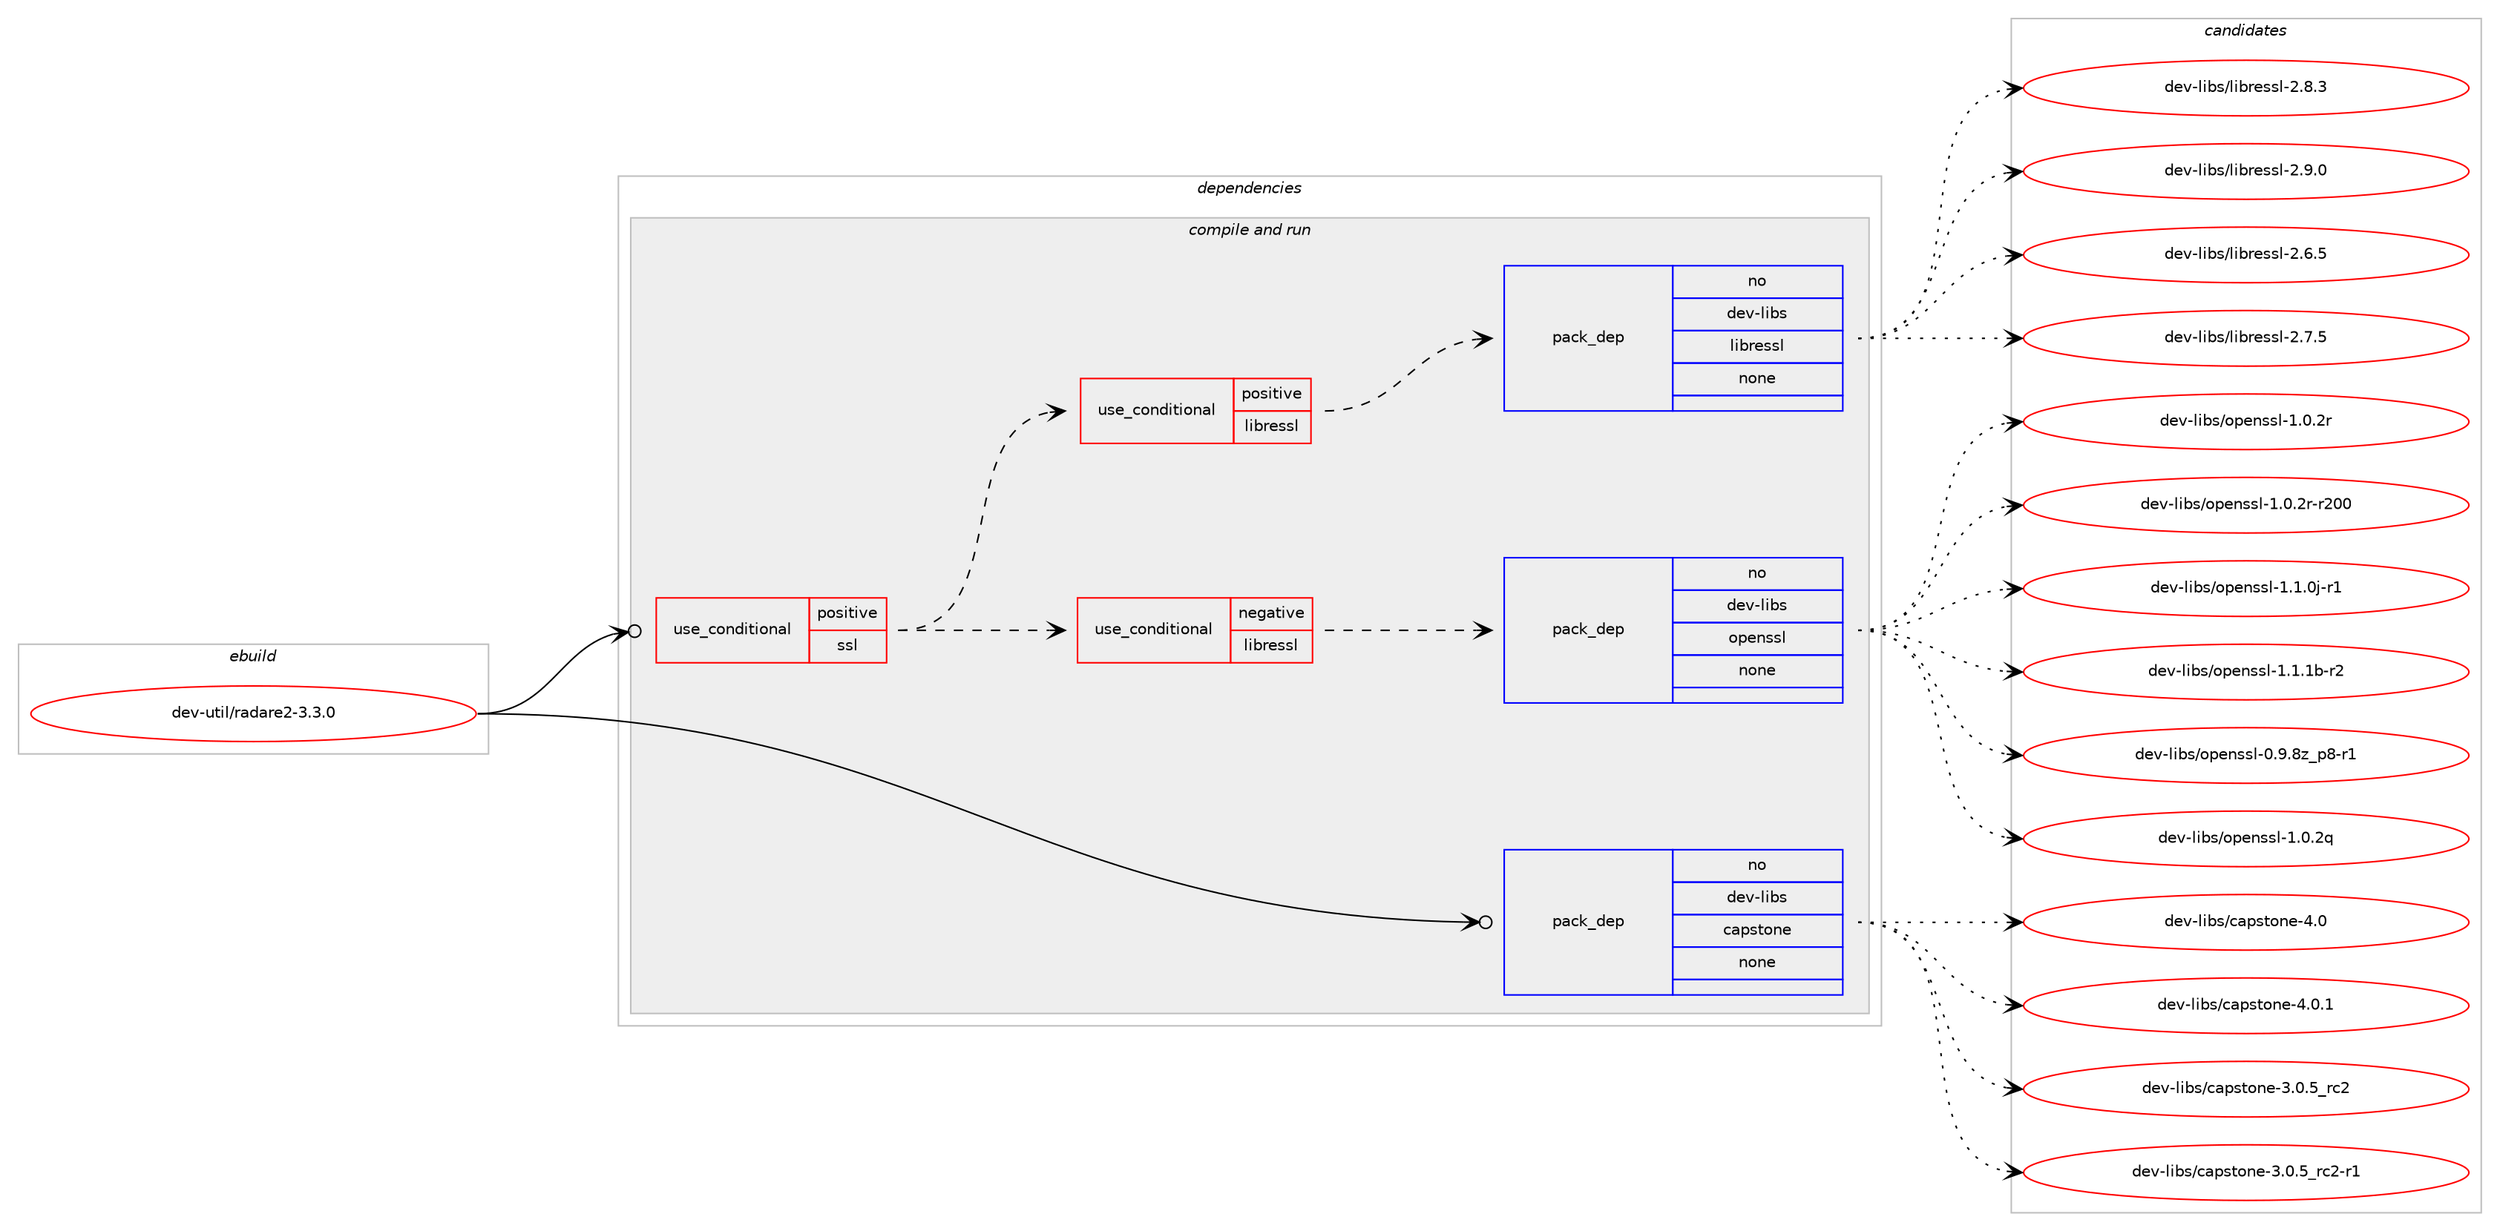 digraph prolog {

# *************
# Graph options
# *************

newrank=true;
concentrate=true;
compound=true;
graph [rankdir=LR,fontname=Helvetica,fontsize=10,ranksep=1.5];#, ranksep=2.5, nodesep=0.2];
edge  [arrowhead=vee];
node  [fontname=Helvetica,fontsize=10];

# **********
# The ebuild
# **********

subgraph cluster_leftcol {
color=gray;
rank=same;
label=<<i>ebuild</i>>;
id [label="dev-util/radare2-3.3.0", color=red, width=4, href="../dev-util/radare2-3.3.0.svg"];
}

# ****************
# The dependencies
# ****************

subgraph cluster_midcol {
color=gray;
label=<<i>dependencies</i>>;
subgraph cluster_compile {
fillcolor="#eeeeee";
style=filled;
label=<<i>compile</i>>;
}
subgraph cluster_compileandrun {
fillcolor="#eeeeee";
style=filled;
label=<<i>compile and run</i>>;
subgraph cond424955 {
dependency1548585 [label=<<TABLE BORDER="0" CELLBORDER="1" CELLSPACING="0" CELLPADDING="4"><TR><TD ROWSPAN="3" CELLPADDING="10">use_conditional</TD></TR><TR><TD>positive</TD></TR><TR><TD>ssl</TD></TR></TABLE>>, shape=none, color=red];
subgraph cond424956 {
dependency1548586 [label=<<TABLE BORDER="0" CELLBORDER="1" CELLSPACING="0" CELLPADDING="4"><TR><TD ROWSPAN="3" CELLPADDING="10">use_conditional</TD></TR><TR><TD>negative</TD></TR><TR><TD>libressl</TD></TR></TABLE>>, shape=none, color=red];
subgraph pack1099930 {
dependency1548587 [label=<<TABLE BORDER="0" CELLBORDER="1" CELLSPACING="0" CELLPADDING="4" WIDTH="220"><TR><TD ROWSPAN="6" CELLPADDING="30">pack_dep</TD></TR><TR><TD WIDTH="110">no</TD></TR><TR><TD>dev-libs</TD></TR><TR><TD>openssl</TD></TR><TR><TD>none</TD></TR><TR><TD></TD></TR></TABLE>>, shape=none, color=blue];
}
dependency1548586:e -> dependency1548587:w [weight=20,style="dashed",arrowhead="vee"];
}
dependency1548585:e -> dependency1548586:w [weight=20,style="dashed",arrowhead="vee"];
subgraph cond424957 {
dependency1548588 [label=<<TABLE BORDER="0" CELLBORDER="1" CELLSPACING="0" CELLPADDING="4"><TR><TD ROWSPAN="3" CELLPADDING="10">use_conditional</TD></TR><TR><TD>positive</TD></TR><TR><TD>libressl</TD></TR></TABLE>>, shape=none, color=red];
subgraph pack1099931 {
dependency1548589 [label=<<TABLE BORDER="0" CELLBORDER="1" CELLSPACING="0" CELLPADDING="4" WIDTH="220"><TR><TD ROWSPAN="6" CELLPADDING="30">pack_dep</TD></TR><TR><TD WIDTH="110">no</TD></TR><TR><TD>dev-libs</TD></TR><TR><TD>libressl</TD></TR><TR><TD>none</TD></TR><TR><TD></TD></TR></TABLE>>, shape=none, color=blue];
}
dependency1548588:e -> dependency1548589:w [weight=20,style="dashed",arrowhead="vee"];
}
dependency1548585:e -> dependency1548588:w [weight=20,style="dashed",arrowhead="vee"];
}
id:e -> dependency1548585:w [weight=20,style="solid",arrowhead="odotvee"];
subgraph pack1099932 {
dependency1548590 [label=<<TABLE BORDER="0" CELLBORDER="1" CELLSPACING="0" CELLPADDING="4" WIDTH="220"><TR><TD ROWSPAN="6" CELLPADDING="30">pack_dep</TD></TR><TR><TD WIDTH="110">no</TD></TR><TR><TD>dev-libs</TD></TR><TR><TD>capstone</TD></TR><TR><TD>none</TD></TR><TR><TD></TD></TR></TABLE>>, shape=none, color=blue];
}
id:e -> dependency1548590:w [weight=20,style="solid",arrowhead="odotvee"];
}
subgraph cluster_run {
fillcolor="#eeeeee";
style=filled;
label=<<i>run</i>>;
}
}

# **************
# The candidates
# **************

subgraph cluster_choices {
rank=same;
color=gray;
label=<<i>candidates</i>>;

subgraph choice1099930 {
color=black;
nodesep=1;
choice10010111845108105981154711111210111011511510845484657465612295112564511449 [label="dev-libs/openssl-0.9.8z_p8-r1", color=red, width=4,href="../dev-libs/openssl-0.9.8z_p8-r1.svg"];
choice100101118451081059811547111112101110115115108454946484650113 [label="dev-libs/openssl-1.0.2q", color=red, width=4,href="../dev-libs/openssl-1.0.2q.svg"];
choice100101118451081059811547111112101110115115108454946484650114 [label="dev-libs/openssl-1.0.2r", color=red, width=4,href="../dev-libs/openssl-1.0.2r.svg"];
choice10010111845108105981154711111210111011511510845494648465011445114504848 [label="dev-libs/openssl-1.0.2r-r200", color=red, width=4,href="../dev-libs/openssl-1.0.2r-r200.svg"];
choice1001011184510810598115471111121011101151151084549464946481064511449 [label="dev-libs/openssl-1.1.0j-r1", color=red, width=4,href="../dev-libs/openssl-1.1.0j-r1.svg"];
choice100101118451081059811547111112101110115115108454946494649984511450 [label="dev-libs/openssl-1.1.1b-r2", color=red, width=4,href="../dev-libs/openssl-1.1.1b-r2.svg"];
dependency1548587:e -> choice10010111845108105981154711111210111011511510845484657465612295112564511449:w [style=dotted,weight="100"];
dependency1548587:e -> choice100101118451081059811547111112101110115115108454946484650113:w [style=dotted,weight="100"];
dependency1548587:e -> choice100101118451081059811547111112101110115115108454946484650114:w [style=dotted,weight="100"];
dependency1548587:e -> choice10010111845108105981154711111210111011511510845494648465011445114504848:w [style=dotted,weight="100"];
dependency1548587:e -> choice1001011184510810598115471111121011101151151084549464946481064511449:w [style=dotted,weight="100"];
dependency1548587:e -> choice100101118451081059811547111112101110115115108454946494649984511450:w [style=dotted,weight="100"];
}
subgraph choice1099931 {
color=black;
nodesep=1;
choice10010111845108105981154710810598114101115115108455046544653 [label="dev-libs/libressl-2.6.5", color=red, width=4,href="../dev-libs/libressl-2.6.5.svg"];
choice10010111845108105981154710810598114101115115108455046554653 [label="dev-libs/libressl-2.7.5", color=red, width=4,href="../dev-libs/libressl-2.7.5.svg"];
choice10010111845108105981154710810598114101115115108455046564651 [label="dev-libs/libressl-2.8.3", color=red, width=4,href="../dev-libs/libressl-2.8.3.svg"];
choice10010111845108105981154710810598114101115115108455046574648 [label="dev-libs/libressl-2.9.0", color=red, width=4,href="../dev-libs/libressl-2.9.0.svg"];
dependency1548589:e -> choice10010111845108105981154710810598114101115115108455046544653:w [style=dotted,weight="100"];
dependency1548589:e -> choice10010111845108105981154710810598114101115115108455046554653:w [style=dotted,weight="100"];
dependency1548589:e -> choice10010111845108105981154710810598114101115115108455046564651:w [style=dotted,weight="100"];
dependency1548589:e -> choice10010111845108105981154710810598114101115115108455046574648:w [style=dotted,weight="100"];
}
subgraph choice1099932 {
color=black;
nodesep=1;
choice1001011184510810598115479997112115116111110101455146484653951149950 [label="dev-libs/capstone-3.0.5_rc2", color=red, width=4,href="../dev-libs/capstone-3.0.5_rc2.svg"];
choice10010111845108105981154799971121151161111101014551464846539511499504511449 [label="dev-libs/capstone-3.0.5_rc2-r1", color=red, width=4,href="../dev-libs/capstone-3.0.5_rc2-r1.svg"];
choice100101118451081059811547999711211511611111010145524648 [label="dev-libs/capstone-4.0", color=red, width=4,href="../dev-libs/capstone-4.0.svg"];
choice1001011184510810598115479997112115116111110101455246484649 [label="dev-libs/capstone-4.0.1", color=red, width=4,href="../dev-libs/capstone-4.0.1.svg"];
dependency1548590:e -> choice1001011184510810598115479997112115116111110101455146484653951149950:w [style=dotted,weight="100"];
dependency1548590:e -> choice10010111845108105981154799971121151161111101014551464846539511499504511449:w [style=dotted,weight="100"];
dependency1548590:e -> choice100101118451081059811547999711211511611111010145524648:w [style=dotted,weight="100"];
dependency1548590:e -> choice1001011184510810598115479997112115116111110101455246484649:w [style=dotted,weight="100"];
}
}

}
